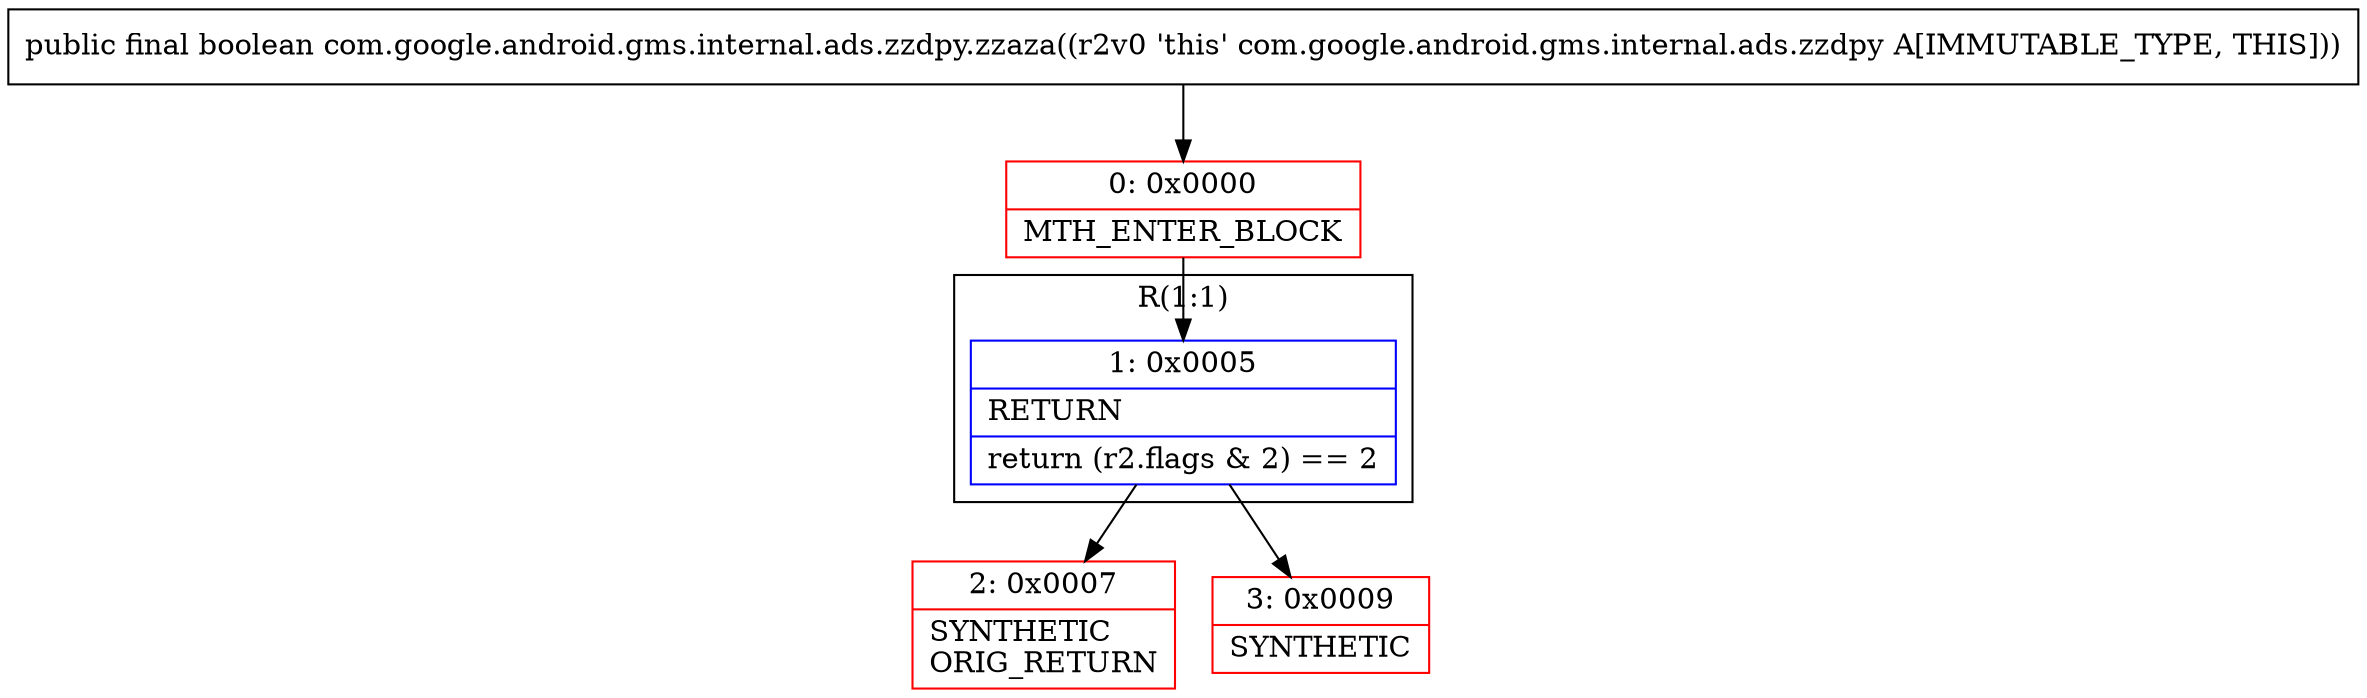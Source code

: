 digraph "CFG forcom.google.android.gms.internal.ads.zzdpy.zzaza()Z" {
subgraph cluster_Region_687826488 {
label = "R(1:1)";
node [shape=record,color=blue];
Node_1 [shape=record,label="{1\:\ 0x0005|RETURN\l|return (r2.flags & 2) == 2\l}"];
}
Node_0 [shape=record,color=red,label="{0\:\ 0x0000|MTH_ENTER_BLOCK\l}"];
Node_2 [shape=record,color=red,label="{2\:\ 0x0007|SYNTHETIC\lORIG_RETURN\l}"];
Node_3 [shape=record,color=red,label="{3\:\ 0x0009|SYNTHETIC\l}"];
MethodNode[shape=record,label="{public final boolean com.google.android.gms.internal.ads.zzdpy.zzaza((r2v0 'this' com.google.android.gms.internal.ads.zzdpy A[IMMUTABLE_TYPE, THIS])) }"];
MethodNode -> Node_0;
Node_1 -> Node_2;
Node_1 -> Node_3;
Node_0 -> Node_1;
}

